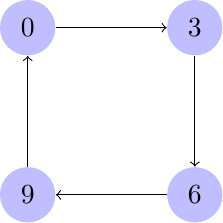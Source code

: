 \documentclass[tikz]{standalone}
\usetikzlibrary{calc, positioning}
\begin{document}
\begin{tikzpicture}[%
    every node/.style = {circle, fill=blue!25, minimum size=2em}]

    \node (0) at (0,0) {0};
    \node (3) [right=4em of 0] {3};
    \node (6) [below=4em of 3] {6};
    \node (9) [left=4em of 6] {9};

    \foreach \Source/\Target in {
        0/3,
        3/6,
        6/9,
        9/0}
        \draw[->] (\Source) to (\Target);
\end{tikzpicture}
\end{document}
